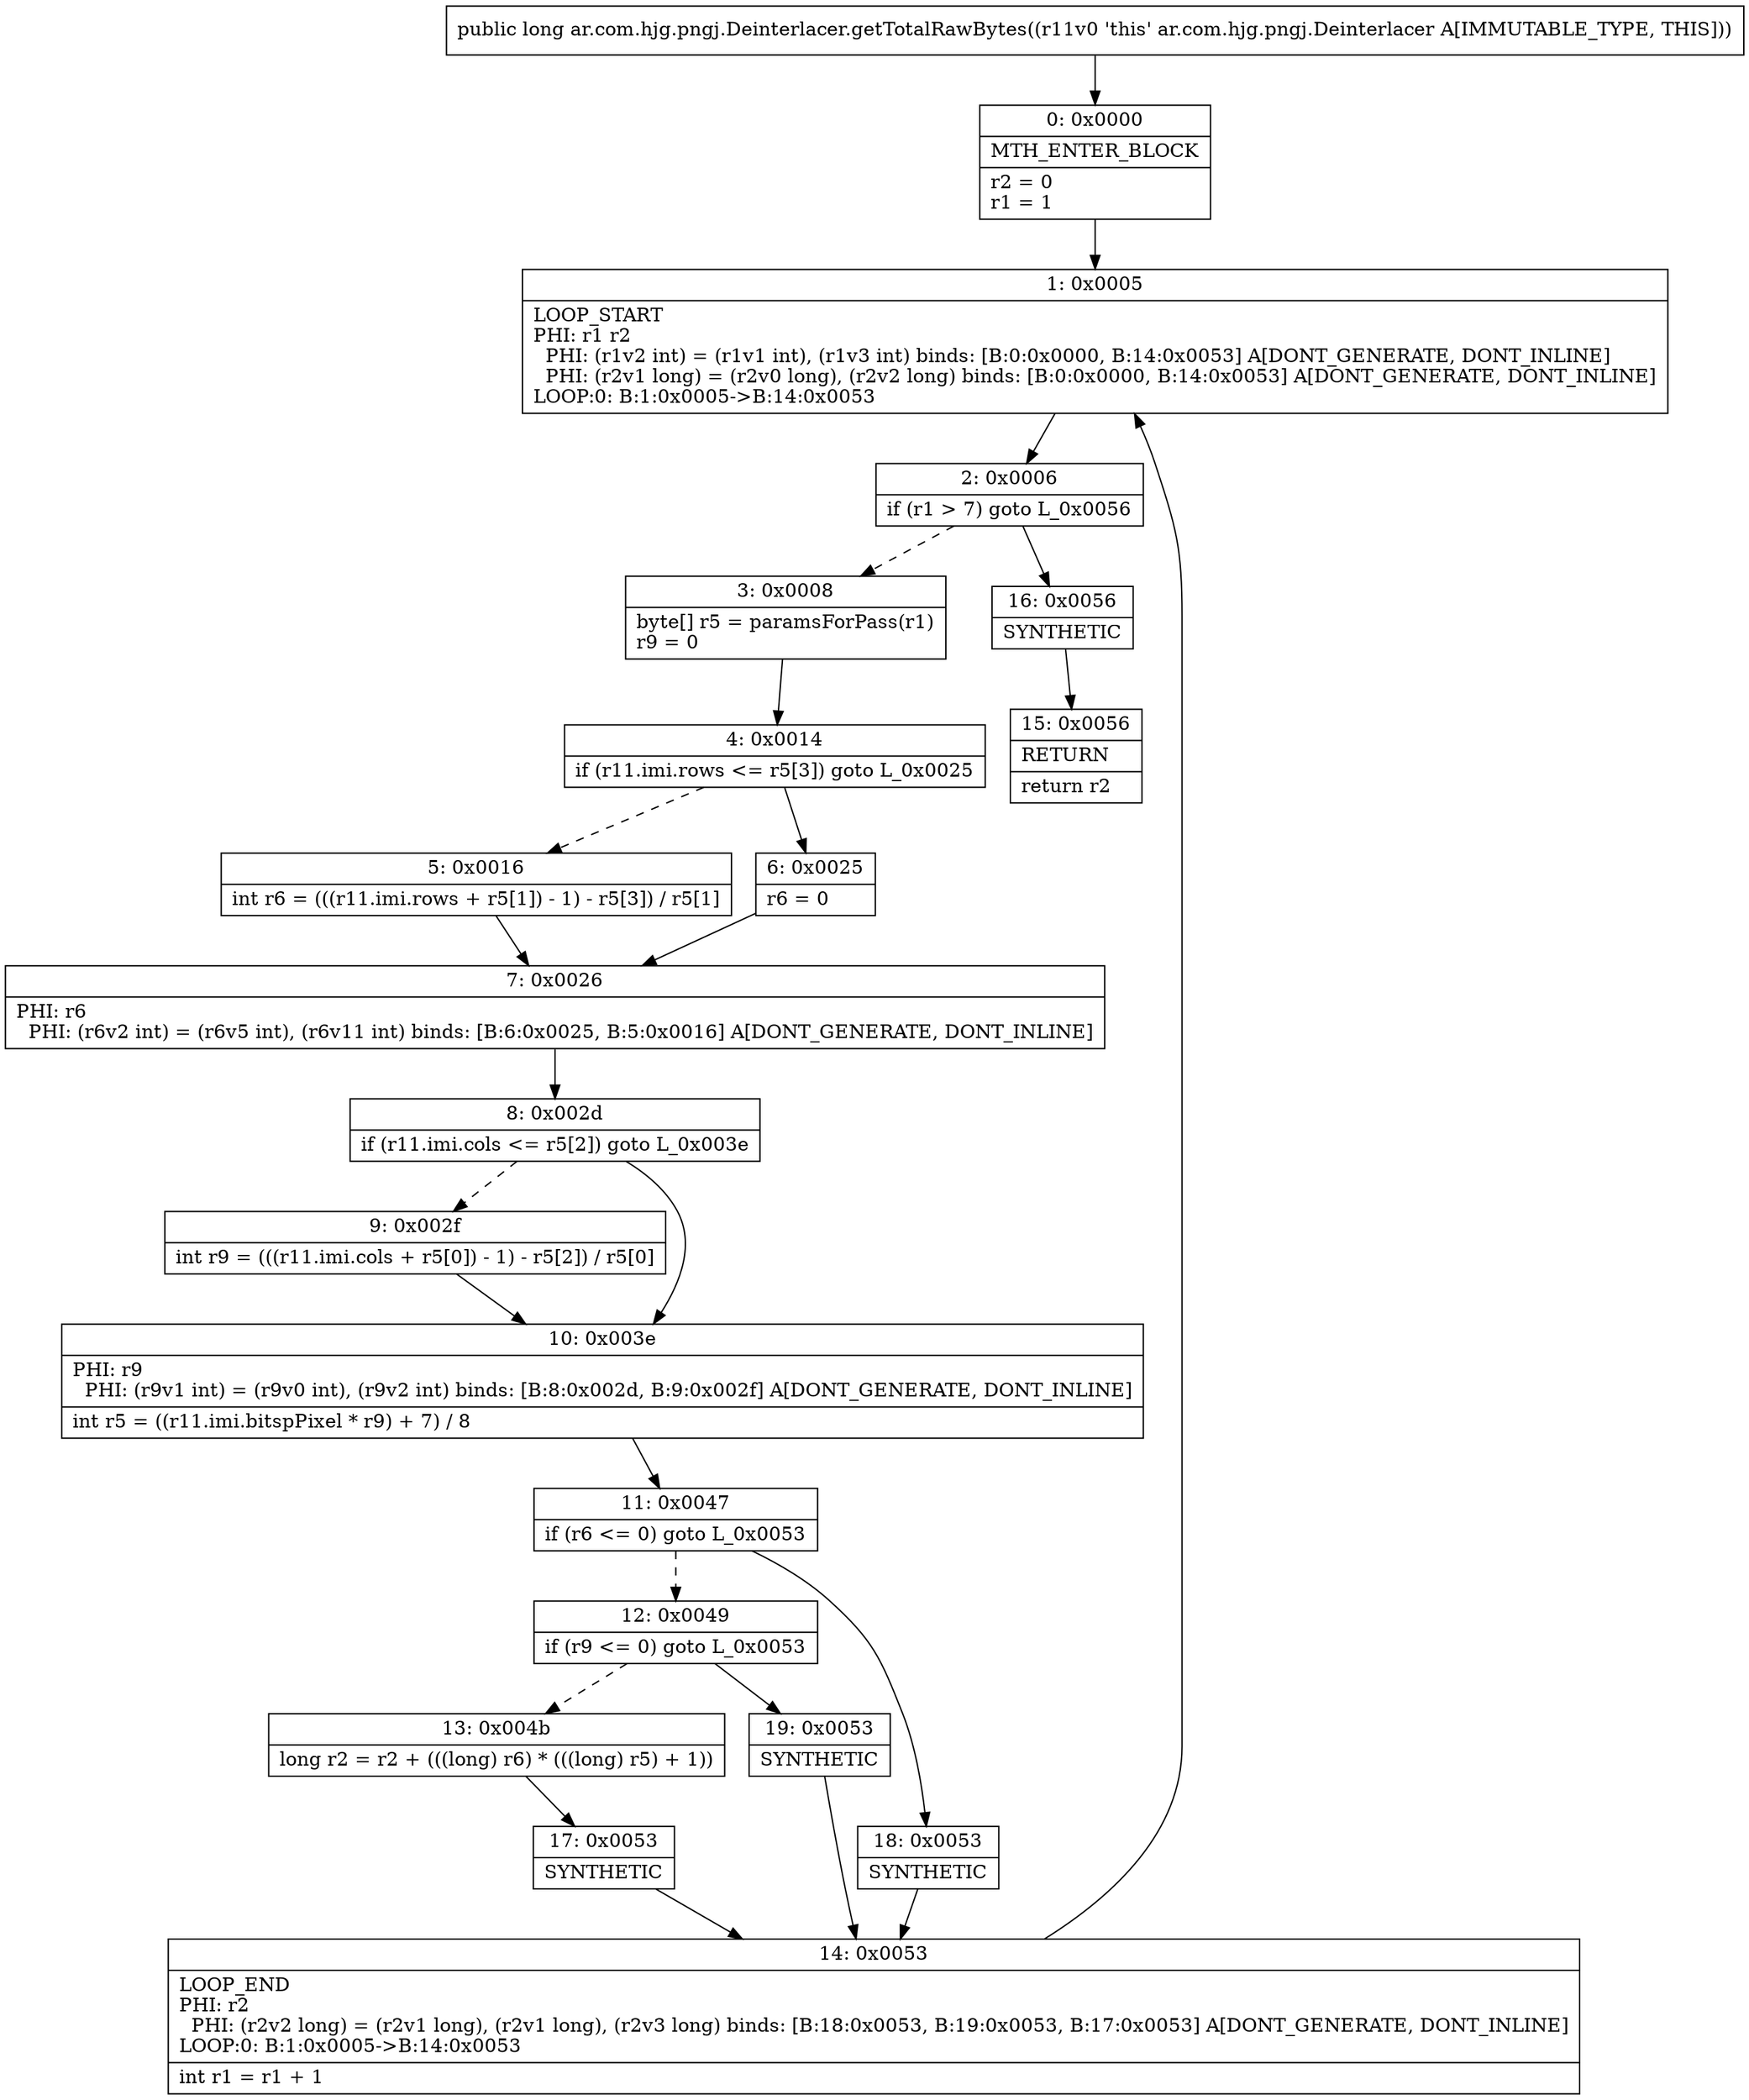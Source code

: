 digraph "CFG forar.com.hjg.pngj.Deinterlacer.getTotalRawBytes()J" {
Node_0 [shape=record,label="{0\:\ 0x0000|MTH_ENTER_BLOCK\l|r2 = 0\lr1 = 1\l}"];
Node_1 [shape=record,label="{1\:\ 0x0005|LOOP_START\lPHI: r1 r2 \l  PHI: (r1v2 int) = (r1v1 int), (r1v3 int) binds: [B:0:0x0000, B:14:0x0053] A[DONT_GENERATE, DONT_INLINE]\l  PHI: (r2v1 long) = (r2v0 long), (r2v2 long) binds: [B:0:0x0000, B:14:0x0053] A[DONT_GENERATE, DONT_INLINE]\lLOOP:0: B:1:0x0005\-\>B:14:0x0053\l}"];
Node_2 [shape=record,label="{2\:\ 0x0006|if (r1 \> 7) goto L_0x0056\l}"];
Node_3 [shape=record,label="{3\:\ 0x0008|byte[] r5 = paramsForPass(r1)\lr9 = 0\l}"];
Node_4 [shape=record,label="{4\:\ 0x0014|if (r11.imi.rows \<= r5[3]) goto L_0x0025\l}"];
Node_5 [shape=record,label="{5\:\ 0x0016|int r6 = (((r11.imi.rows + r5[1]) \- 1) \- r5[3]) \/ r5[1]\l}"];
Node_6 [shape=record,label="{6\:\ 0x0025|r6 = 0\l}"];
Node_7 [shape=record,label="{7\:\ 0x0026|PHI: r6 \l  PHI: (r6v2 int) = (r6v5 int), (r6v11 int) binds: [B:6:0x0025, B:5:0x0016] A[DONT_GENERATE, DONT_INLINE]\l}"];
Node_8 [shape=record,label="{8\:\ 0x002d|if (r11.imi.cols \<= r5[2]) goto L_0x003e\l}"];
Node_9 [shape=record,label="{9\:\ 0x002f|int r9 = (((r11.imi.cols + r5[0]) \- 1) \- r5[2]) \/ r5[0]\l}"];
Node_10 [shape=record,label="{10\:\ 0x003e|PHI: r9 \l  PHI: (r9v1 int) = (r9v0 int), (r9v2 int) binds: [B:8:0x002d, B:9:0x002f] A[DONT_GENERATE, DONT_INLINE]\l|int r5 = ((r11.imi.bitspPixel * r9) + 7) \/ 8\l}"];
Node_11 [shape=record,label="{11\:\ 0x0047|if (r6 \<= 0) goto L_0x0053\l}"];
Node_12 [shape=record,label="{12\:\ 0x0049|if (r9 \<= 0) goto L_0x0053\l}"];
Node_13 [shape=record,label="{13\:\ 0x004b|long r2 = r2 + (((long) r6) * (((long) r5) + 1))\l}"];
Node_14 [shape=record,label="{14\:\ 0x0053|LOOP_END\lPHI: r2 \l  PHI: (r2v2 long) = (r2v1 long), (r2v1 long), (r2v3 long) binds: [B:18:0x0053, B:19:0x0053, B:17:0x0053] A[DONT_GENERATE, DONT_INLINE]\lLOOP:0: B:1:0x0005\-\>B:14:0x0053\l|int r1 = r1 + 1\l}"];
Node_15 [shape=record,label="{15\:\ 0x0056|RETURN\l|return r2\l}"];
Node_16 [shape=record,label="{16\:\ 0x0056|SYNTHETIC\l}"];
Node_17 [shape=record,label="{17\:\ 0x0053|SYNTHETIC\l}"];
Node_18 [shape=record,label="{18\:\ 0x0053|SYNTHETIC\l}"];
Node_19 [shape=record,label="{19\:\ 0x0053|SYNTHETIC\l}"];
MethodNode[shape=record,label="{public long ar.com.hjg.pngj.Deinterlacer.getTotalRawBytes((r11v0 'this' ar.com.hjg.pngj.Deinterlacer A[IMMUTABLE_TYPE, THIS])) }"];
MethodNode -> Node_0;
Node_0 -> Node_1;
Node_1 -> Node_2;
Node_2 -> Node_3[style=dashed];
Node_2 -> Node_16;
Node_3 -> Node_4;
Node_4 -> Node_5[style=dashed];
Node_4 -> Node_6;
Node_5 -> Node_7;
Node_6 -> Node_7;
Node_7 -> Node_8;
Node_8 -> Node_9[style=dashed];
Node_8 -> Node_10;
Node_9 -> Node_10;
Node_10 -> Node_11;
Node_11 -> Node_12[style=dashed];
Node_11 -> Node_18;
Node_12 -> Node_13[style=dashed];
Node_12 -> Node_19;
Node_13 -> Node_17;
Node_14 -> Node_1;
Node_16 -> Node_15;
Node_17 -> Node_14;
Node_18 -> Node_14;
Node_19 -> Node_14;
}

